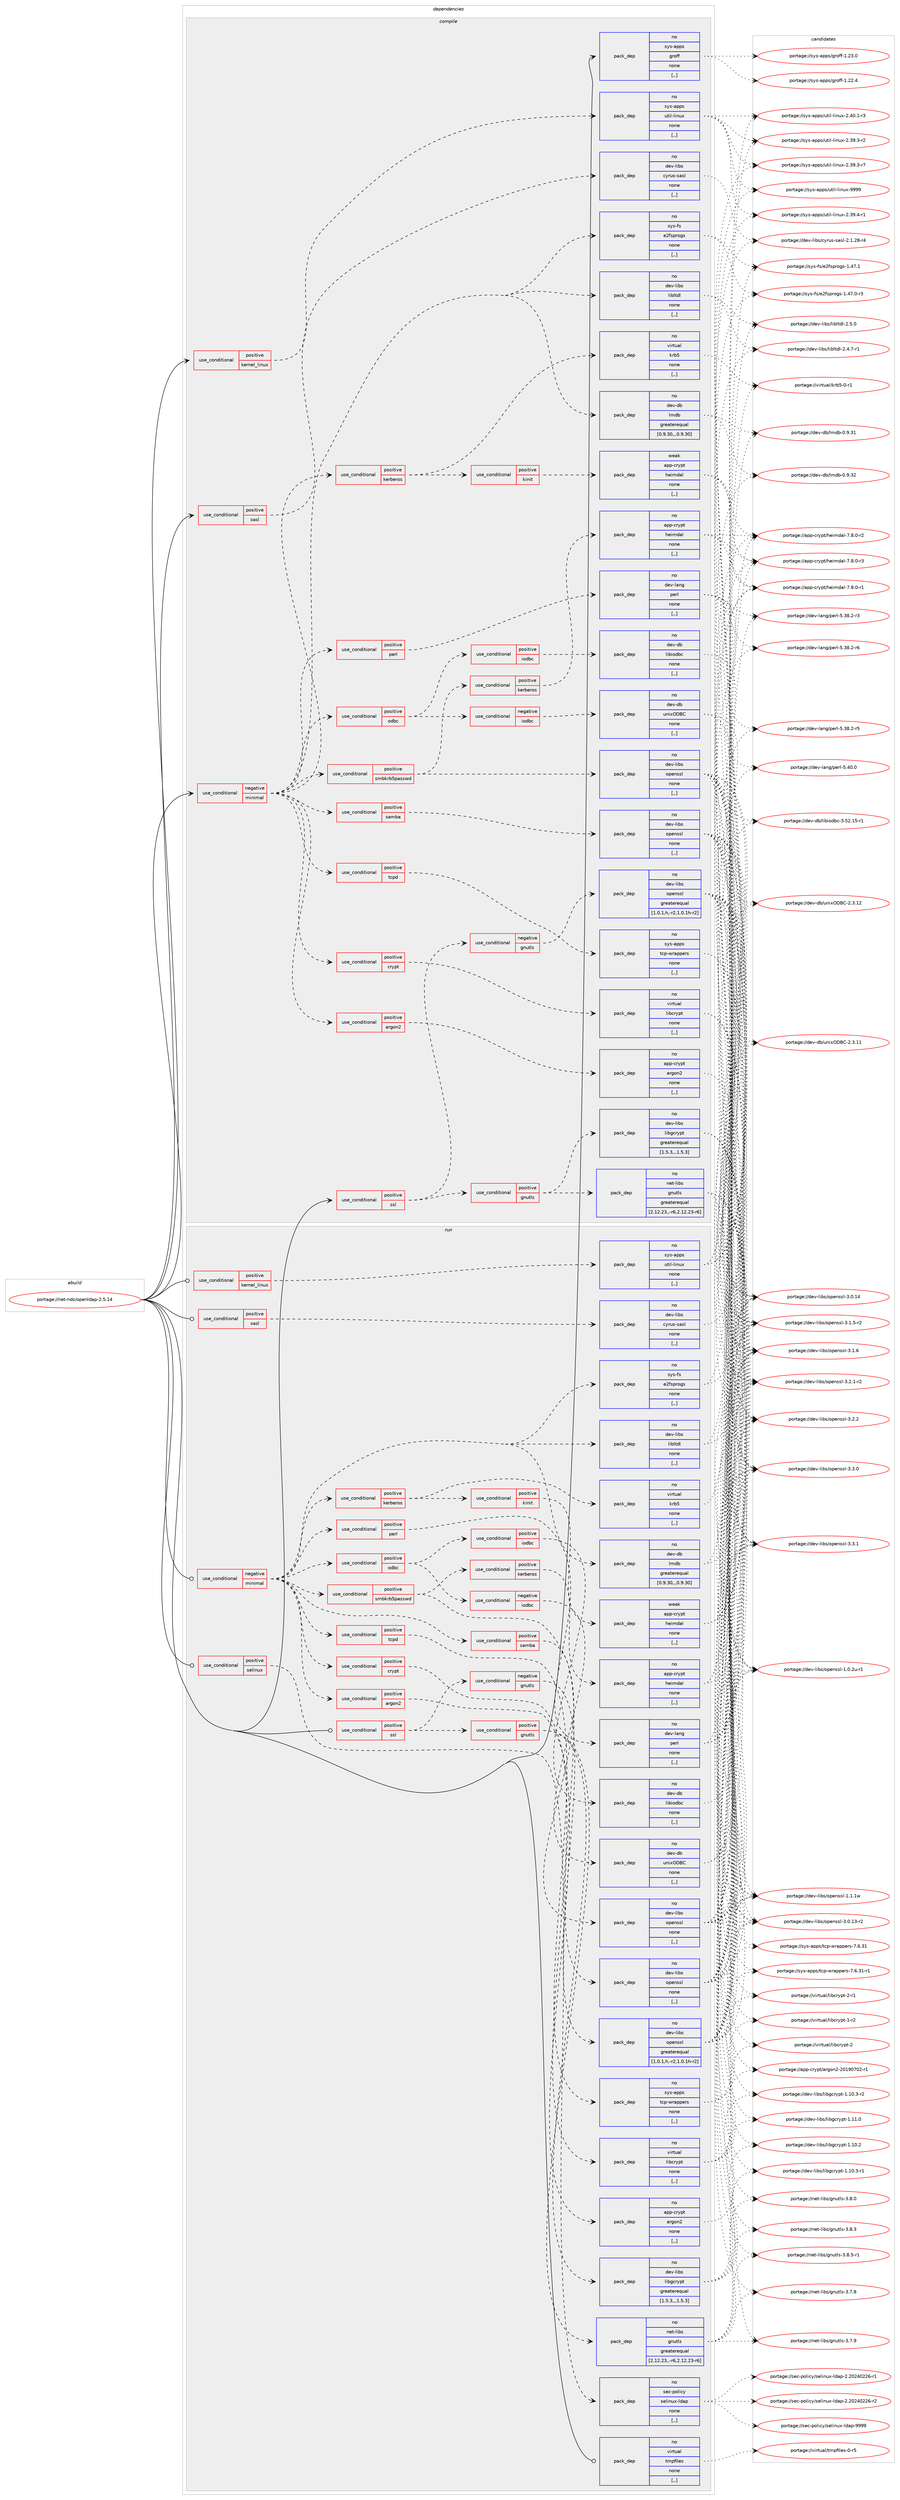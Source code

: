 digraph prolog {

# *************
# Graph options
# *************

newrank=true;
concentrate=true;
compound=true;
graph [rankdir=LR,fontname=Helvetica,fontsize=10,ranksep=1.5];#, ranksep=2.5, nodesep=0.2];
edge  [arrowhead=vee];
node  [fontname=Helvetica,fontsize=10];

# **********
# The ebuild
# **********

subgraph cluster_leftcol {
color=gray;
rank=same;
label=<<i>ebuild</i>>;
id [label="portage://net-nds/openldap-2.5.14", color=red, width=4, href="../net-nds/openldap-2.5.14.svg"];
}

# ****************
# The dependencies
# ****************

subgraph cluster_midcol {
color=gray;
label=<<i>dependencies</i>>;
subgraph cluster_compile {
fillcolor="#eeeeee";
style=filled;
label=<<i>compile</i>>;
subgraph cond97253 {
dependency369590 [label=<<TABLE BORDER="0" CELLBORDER="1" CELLSPACING="0" CELLPADDING="4"><TR><TD ROWSPAN="3" CELLPADDING="10">use_conditional</TD></TR><TR><TD>negative</TD></TR><TR><TD>minimal</TD></TR></TABLE>>, shape=none, color=red];
subgraph pack269661 {
dependency369591 [label=<<TABLE BORDER="0" CELLBORDER="1" CELLSPACING="0" CELLPADDING="4" WIDTH="220"><TR><TD ROWSPAN="6" CELLPADDING="30">pack_dep</TD></TR><TR><TD WIDTH="110">no</TD></TR><TR><TD>dev-libs</TD></TR><TR><TD>libltdl</TD></TR><TR><TD>none</TD></TR><TR><TD>[,,]</TD></TR></TABLE>>, shape=none, color=blue];
}
dependency369590:e -> dependency369591:w [weight=20,style="dashed",arrowhead="vee"];
subgraph pack269662 {
dependency369592 [label=<<TABLE BORDER="0" CELLBORDER="1" CELLSPACING="0" CELLPADDING="4" WIDTH="220"><TR><TD ROWSPAN="6" CELLPADDING="30">pack_dep</TD></TR><TR><TD WIDTH="110">no</TD></TR><TR><TD>sys-fs</TD></TR><TR><TD>e2fsprogs</TD></TR><TR><TD>none</TD></TR><TR><TD>[,,]</TD></TR></TABLE>>, shape=none, color=blue];
}
dependency369590:e -> dependency369592:w [weight=20,style="dashed",arrowhead="vee"];
subgraph pack269663 {
dependency369593 [label=<<TABLE BORDER="0" CELLBORDER="1" CELLSPACING="0" CELLPADDING="4" WIDTH="220"><TR><TD ROWSPAN="6" CELLPADDING="30">pack_dep</TD></TR><TR><TD WIDTH="110">no</TD></TR><TR><TD>dev-db</TD></TR><TR><TD>lmdb</TD></TR><TR><TD>greaterequal</TD></TR><TR><TD>[0.9.30,,,0.9.30]</TD></TR></TABLE>>, shape=none, color=blue];
}
dependency369590:e -> dependency369593:w [weight=20,style="dashed",arrowhead="vee"];
subgraph cond97254 {
dependency369594 [label=<<TABLE BORDER="0" CELLBORDER="1" CELLSPACING="0" CELLPADDING="4"><TR><TD ROWSPAN="3" CELLPADDING="10">use_conditional</TD></TR><TR><TD>positive</TD></TR><TR><TD>argon2</TD></TR></TABLE>>, shape=none, color=red];
subgraph pack269664 {
dependency369595 [label=<<TABLE BORDER="0" CELLBORDER="1" CELLSPACING="0" CELLPADDING="4" WIDTH="220"><TR><TD ROWSPAN="6" CELLPADDING="30">pack_dep</TD></TR><TR><TD WIDTH="110">no</TD></TR><TR><TD>app-crypt</TD></TR><TR><TD>argon2</TD></TR><TR><TD>none</TD></TR><TR><TD>[,,]</TD></TR></TABLE>>, shape=none, color=blue];
}
dependency369594:e -> dependency369595:w [weight=20,style="dashed",arrowhead="vee"];
}
dependency369590:e -> dependency369594:w [weight=20,style="dashed",arrowhead="vee"];
subgraph cond97255 {
dependency369596 [label=<<TABLE BORDER="0" CELLBORDER="1" CELLSPACING="0" CELLPADDING="4"><TR><TD ROWSPAN="3" CELLPADDING="10">use_conditional</TD></TR><TR><TD>positive</TD></TR><TR><TD>crypt</TD></TR></TABLE>>, shape=none, color=red];
subgraph pack269665 {
dependency369597 [label=<<TABLE BORDER="0" CELLBORDER="1" CELLSPACING="0" CELLPADDING="4" WIDTH="220"><TR><TD ROWSPAN="6" CELLPADDING="30">pack_dep</TD></TR><TR><TD WIDTH="110">no</TD></TR><TR><TD>virtual</TD></TR><TR><TD>libcrypt</TD></TR><TR><TD>none</TD></TR><TR><TD>[,,]</TD></TR></TABLE>>, shape=none, color=blue];
}
dependency369596:e -> dependency369597:w [weight=20,style="dashed",arrowhead="vee"];
}
dependency369590:e -> dependency369596:w [weight=20,style="dashed",arrowhead="vee"];
subgraph cond97256 {
dependency369598 [label=<<TABLE BORDER="0" CELLBORDER="1" CELLSPACING="0" CELLPADDING="4"><TR><TD ROWSPAN="3" CELLPADDING="10">use_conditional</TD></TR><TR><TD>positive</TD></TR><TR><TD>tcpd</TD></TR></TABLE>>, shape=none, color=red];
subgraph pack269666 {
dependency369599 [label=<<TABLE BORDER="0" CELLBORDER="1" CELLSPACING="0" CELLPADDING="4" WIDTH="220"><TR><TD ROWSPAN="6" CELLPADDING="30">pack_dep</TD></TR><TR><TD WIDTH="110">no</TD></TR><TR><TD>sys-apps</TD></TR><TR><TD>tcp-wrappers</TD></TR><TR><TD>none</TD></TR><TR><TD>[,,]</TD></TR></TABLE>>, shape=none, color=blue];
}
dependency369598:e -> dependency369599:w [weight=20,style="dashed",arrowhead="vee"];
}
dependency369590:e -> dependency369598:w [weight=20,style="dashed",arrowhead="vee"];
subgraph cond97257 {
dependency369600 [label=<<TABLE BORDER="0" CELLBORDER="1" CELLSPACING="0" CELLPADDING="4"><TR><TD ROWSPAN="3" CELLPADDING="10">use_conditional</TD></TR><TR><TD>positive</TD></TR><TR><TD>odbc</TD></TR></TABLE>>, shape=none, color=red];
subgraph cond97258 {
dependency369601 [label=<<TABLE BORDER="0" CELLBORDER="1" CELLSPACING="0" CELLPADDING="4"><TR><TD ROWSPAN="3" CELLPADDING="10">use_conditional</TD></TR><TR><TD>negative</TD></TR><TR><TD>iodbc</TD></TR></TABLE>>, shape=none, color=red];
subgraph pack269667 {
dependency369602 [label=<<TABLE BORDER="0" CELLBORDER="1" CELLSPACING="0" CELLPADDING="4" WIDTH="220"><TR><TD ROWSPAN="6" CELLPADDING="30">pack_dep</TD></TR><TR><TD WIDTH="110">no</TD></TR><TR><TD>dev-db</TD></TR><TR><TD>unixODBC</TD></TR><TR><TD>none</TD></TR><TR><TD>[,,]</TD></TR></TABLE>>, shape=none, color=blue];
}
dependency369601:e -> dependency369602:w [weight=20,style="dashed",arrowhead="vee"];
}
dependency369600:e -> dependency369601:w [weight=20,style="dashed",arrowhead="vee"];
subgraph cond97259 {
dependency369603 [label=<<TABLE BORDER="0" CELLBORDER="1" CELLSPACING="0" CELLPADDING="4"><TR><TD ROWSPAN="3" CELLPADDING="10">use_conditional</TD></TR><TR><TD>positive</TD></TR><TR><TD>iodbc</TD></TR></TABLE>>, shape=none, color=red];
subgraph pack269668 {
dependency369604 [label=<<TABLE BORDER="0" CELLBORDER="1" CELLSPACING="0" CELLPADDING="4" WIDTH="220"><TR><TD ROWSPAN="6" CELLPADDING="30">pack_dep</TD></TR><TR><TD WIDTH="110">no</TD></TR><TR><TD>dev-db</TD></TR><TR><TD>libiodbc</TD></TR><TR><TD>none</TD></TR><TR><TD>[,,]</TD></TR></TABLE>>, shape=none, color=blue];
}
dependency369603:e -> dependency369604:w [weight=20,style="dashed",arrowhead="vee"];
}
dependency369600:e -> dependency369603:w [weight=20,style="dashed",arrowhead="vee"];
}
dependency369590:e -> dependency369600:w [weight=20,style="dashed",arrowhead="vee"];
subgraph cond97260 {
dependency369605 [label=<<TABLE BORDER="0" CELLBORDER="1" CELLSPACING="0" CELLPADDING="4"><TR><TD ROWSPAN="3" CELLPADDING="10">use_conditional</TD></TR><TR><TD>positive</TD></TR><TR><TD>perl</TD></TR></TABLE>>, shape=none, color=red];
subgraph pack269669 {
dependency369606 [label=<<TABLE BORDER="0" CELLBORDER="1" CELLSPACING="0" CELLPADDING="4" WIDTH="220"><TR><TD ROWSPAN="6" CELLPADDING="30">pack_dep</TD></TR><TR><TD WIDTH="110">no</TD></TR><TR><TD>dev-lang</TD></TR><TR><TD>perl</TD></TR><TR><TD>none</TD></TR><TR><TD>[,,]</TD></TR></TABLE>>, shape=none, color=blue];
}
dependency369605:e -> dependency369606:w [weight=20,style="dashed",arrowhead="vee"];
}
dependency369590:e -> dependency369605:w [weight=20,style="dashed",arrowhead="vee"];
subgraph cond97261 {
dependency369607 [label=<<TABLE BORDER="0" CELLBORDER="1" CELLSPACING="0" CELLPADDING="4"><TR><TD ROWSPAN="3" CELLPADDING="10">use_conditional</TD></TR><TR><TD>positive</TD></TR><TR><TD>samba</TD></TR></TABLE>>, shape=none, color=red];
subgraph pack269670 {
dependency369608 [label=<<TABLE BORDER="0" CELLBORDER="1" CELLSPACING="0" CELLPADDING="4" WIDTH="220"><TR><TD ROWSPAN="6" CELLPADDING="30">pack_dep</TD></TR><TR><TD WIDTH="110">no</TD></TR><TR><TD>dev-libs</TD></TR><TR><TD>openssl</TD></TR><TR><TD>none</TD></TR><TR><TD>[,,]</TD></TR></TABLE>>, shape=none, color=blue];
}
dependency369607:e -> dependency369608:w [weight=20,style="dashed",arrowhead="vee"];
}
dependency369590:e -> dependency369607:w [weight=20,style="dashed",arrowhead="vee"];
subgraph cond97262 {
dependency369609 [label=<<TABLE BORDER="0" CELLBORDER="1" CELLSPACING="0" CELLPADDING="4"><TR><TD ROWSPAN="3" CELLPADDING="10">use_conditional</TD></TR><TR><TD>positive</TD></TR><TR><TD>smbkrb5passwd</TD></TR></TABLE>>, shape=none, color=red];
subgraph pack269671 {
dependency369610 [label=<<TABLE BORDER="0" CELLBORDER="1" CELLSPACING="0" CELLPADDING="4" WIDTH="220"><TR><TD ROWSPAN="6" CELLPADDING="30">pack_dep</TD></TR><TR><TD WIDTH="110">no</TD></TR><TR><TD>dev-libs</TD></TR><TR><TD>openssl</TD></TR><TR><TD>none</TD></TR><TR><TD>[,,]</TD></TR></TABLE>>, shape=none, color=blue];
}
dependency369609:e -> dependency369610:w [weight=20,style="dashed",arrowhead="vee"];
subgraph cond97263 {
dependency369611 [label=<<TABLE BORDER="0" CELLBORDER="1" CELLSPACING="0" CELLPADDING="4"><TR><TD ROWSPAN="3" CELLPADDING="10">use_conditional</TD></TR><TR><TD>positive</TD></TR><TR><TD>kerberos</TD></TR></TABLE>>, shape=none, color=red];
subgraph pack269672 {
dependency369612 [label=<<TABLE BORDER="0" CELLBORDER="1" CELLSPACING="0" CELLPADDING="4" WIDTH="220"><TR><TD ROWSPAN="6" CELLPADDING="30">pack_dep</TD></TR><TR><TD WIDTH="110">no</TD></TR><TR><TD>app-crypt</TD></TR><TR><TD>heimdal</TD></TR><TR><TD>none</TD></TR><TR><TD>[,,]</TD></TR></TABLE>>, shape=none, color=blue];
}
dependency369611:e -> dependency369612:w [weight=20,style="dashed",arrowhead="vee"];
}
dependency369609:e -> dependency369611:w [weight=20,style="dashed",arrowhead="vee"];
}
dependency369590:e -> dependency369609:w [weight=20,style="dashed",arrowhead="vee"];
subgraph cond97264 {
dependency369613 [label=<<TABLE BORDER="0" CELLBORDER="1" CELLSPACING="0" CELLPADDING="4"><TR><TD ROWSPAN="3" CELLPADDING="10">use_conditional</TD></TR><TR><TD>positive</TD></TR><TR><TD>kerberos</TD></TR></TABLE>>, shape=none, color=red];
subgraph pack269673 {
dependency369614 [label=<<TABLE BORDER="0" CELLBORDER="1" CELLSPACING="0" CELLPADDING="4" WIDTH="220"><TR><TD ROWSPAN="6" CELLPADDING="30">pack_dep</TD></TR><TR><TD WIDTH="110">no</TD></TR><TR><TD>virtual</TD></TR><TR><TD>krb5</TD></TR><TR><TD>none</TD></TR><TR><TD>[,,]</TD></TR></TABLE>>, shape=none, color=blue];
}
dependency369613:e -> dependency369614:w [weight=20,style="dashed",arrowhead="vee"];
subgraph cond97265 {
dependency369615 [label=<<TABLE BORDER="0" CELLBORDER="1" CELLSPACING="0" CELLPADDING="4"><TR><TD ROWSPAN="3" CELLPADDING="10">use_conditional</TD></TR><TR><TD>positive</TD></TR><TR><TD>kinit</TD></TR></TABLE>>, shape=none, color=red];
subgraph pack269674 {
dependency369616 [label=<<TABLE BORDER="0" CELLBORDER="1" CELLSPACING="0" CELLPADDING="4" WIDTH="220"><TR><TD ROWSPAN="6" CELLPADDING="30">pack_dep</TD></TR><TR><TD WIDTH="110">weak</TD></TR><TR><TD>app-crypt</TD></TR><TR><TD>heimdal</TD></TR><TR><TD>none</TD></TR><TR><TD>[,,]</TD></TR></TABLE>>, shape=none, color=blue];
}
dependency369615:e -> dependency369616:w [weight=20,style="dashed",arrowhead="vee"];
}
dependency369613:e -> dependency369615:w [weight=20,style="dashed",arrowhead="vee"];
}
dependency369590:e -> dependency369613:w [weight=20,style="dashed",arrowhead="vee"];
}
id:e -> dependency369590:w [weight=20,style="solid",arrowhead="vee"];
subgraph cond97266 {
dependency369617 [label=<<TABLE BORDER="0" CELLBORDER="1" CELLSPACING="0" CELLPADDING="4"><TR><TD ROWSPAN="3" CELLPADDING="10">use_conditional</TD></TR><TR><TD>positive</TD></TR><TR><TD>kernel_linux</TD></TR></TABLE>>, shape=none, color=red];
subgraph pack269675 {
dependency369618 [label=<<TABLE BORDER="0" CELLBORDER="1" CELLSPACING="0" CELLPADDING="4" WIDTH="220"><TR><TD ROWSPAN="6" CELLPADDING="30">pack_dep</TD></TR><TR><TD WIDTH="110">no</TD></TR><TR><TD>sys-apps</TD></TR><TR><TD>util-linux</TD></TR><TR><TD>none</TD></TR><TR><TD>[,,]</TD></TR></TABLE>>, shape=none, color=blue];
}
dependency369617:e -> dependency369618:w [weight=20,style="dashed",arrowhead="vee"];
}
id:e -> dependency369617:w [weight=20,style="solid",arrowhead="vee"];
subgraph cond97267 {
dependency369619 [label=<<TABLE BORDER="0" CELLBORDER="1" CELLSPACING="0" CELLPADDING="4"><TR><TD ROWSPAN="3" CELLPADDING="10">use_conditional</TD></TR><TR><TD>positive</TD></TR><TR><TD>sasl</TD></TR></TABLE>>, shape=none, color=red];
subgraph pack269676 {
dependency369620 [label=<<TABLE BORDER="0" CELLBORDER="1" CELLSPACING="0" CELLPADDING="4" WIDTH="220"><TR><TD ROWSPAN="6" CELLPADDING="30">pack_dep</TD></TR><TR><TD WIDTH="110">no</TD></TR><TR><TD>dev-libs</TD></TR><TR><TD>cyrus-sasl</TD></TR><TR><TD>none</TD></TR><TR><TD>[,,]</TD></TR></TABLE>>, shape=none, color=blue];
}
dependency369619:e -> dependency369620:w [weight=20,style="dashed",arrowhead="vee"];
}
id:e -> dependency369619:w [weight=20,style="solid",arrowhead="vee"];
subgraph cond97268 {
dependency369621 [label=<<TABLE BORDER="0" CELLBORDER="1" CELLSPACING="0" CELLPADDING="4"><TR><TD ROWSPAN="3" CELLPADDING="10">use_conditional</TD></TR><TR><TD>positive</TD></TR><TR><TD>ssl</TD></TR></TABLE>>, shape=none, color=red];
subgraph cond97269 {
dependency369622 [label=<<TABLE BORDER="0" CELLBORDER="1" CELLSPACING="0" CELLPADDING="4"><TR><TD ROWSPAN="3" CELLPADDING="10">use_conditional</TD></TR><TR><TD>negative</TD></TR><TR><TD>gnutls</TD></TR></TABLE>>, shape=none, color=red];
subgraph pack269677 {
dependency369623 [label=<<TABLE BORDER="0" CELLBORDER="1" CELLSPACING="0" CELLPADDING="4" WIDTH="220"><TR><TD ROWSPAN="6" CELLPADDING="30">pack_dep</TD></TR><TR><TD WIDTH="110">no</TD></TR><TR><TD>dev-libs</TD></TR><TR><TD>openssl</TD></TR><TR><TD>greaterequal</TD></TR><TR><TD>[1.0.1,h,-r2,1.0.1h-r2]</TD></TR></TABLE>>, shape=none, color=blue];
}
dependency369622:e -> dependency369623:w [weight=20,style="dashed",arrowhead="vee"];
}
dependency369621:e -> dependency369622:w [weight=20,style="dashed",arrowhead="vee"];
subgraph cond97270 {
dependency369624 [label=<<TABLE BORDER="0" CELLBORDER="1" CELLSPACING="0" CELLPADDING="4"><TR><TD ROWSPAN="3" CELLPADDING="10">use_conditional</TD></TR><TR><TD>positive</TD></TR><TR><TD>gnutls</TD></TR></TABLE>>, shape=none, color=red];
subgraph pack269678 {
dependency369625 [label=<<TABLE BORDER="0" CELLBORDER="1" CELLSPACING="0" CELLPADDING="4" WIDTH="220"><TR><TD ROWSPAN="6" CELLPADDING="30">pack_dep</TD></TR><TR><TD WIDTH="110">no</TD></TR><TR><TD>net-libs</TD></TR><TR><TD>gnutls</TD></TR><TR><TD>greaterequal</TD></TR><TR><TD>[2.12.23,,-r6,2.12.23-r6]</TD></TR></TABLE>>, shape=none, color=blue];
}
dependency369624:e -> dependency369625:w [weight=20,style="dashed",arrowhead="vee"];
subgraph pack269679 {
dependency369626 [label=<<TABLE BORDER="0" CELLBORDER="1" CELLSPACING="0" CELLPADDING="4" WIDTH="220"><TR><TD ROWSPAN="6" CELLPADDING="30">pack_dep</TD></TR><TR><TD WIDTH="110">no</TD></TR><TR><TD>dev-libs</TD></TR><TR><TD>libgcrypt</TD></TR><TR><TD>greaterequal</TD></TR><TR><TD>[1.5.3,,,1.5.3]</TD></TR></TABLE>>, shape=none, color=blue];
}
dependency369624:e -> dependency369626:w [weight=20,style="dashed",arrowhead="vee"];
}
dependency369621:e -> dependency369624:w [weight=20,style="dashed",arrowhead="vee"];
}
id:e -> dependency369621:w [weight=20,style="solid",arrowhead="vee"];
subgraph pack269680 {
dependency369627 [label=<<TABLE BORDER="0" CELLBORDER="1" CELLSPACING="0" CELLPADDING="4" WIDTH="220"><TR><TD ROWSPAN="6" CELLPADDING="30">pack_dep</TD></TR><TR><TD WIDTH="110">no</TD></TR><TR><TD>sys-apps</TD></TR><TR><TD>groff</TD></TR><TR><TD>none</TD></TR><TR><TD>[,,]</TD></TR></TABLE>>, shape=none, color=blue];
}
id:e -> dependency369627:w [weight=20,style="solid",arrowhead="vee"];
}
subgraph cluster_compileandrun {
fillcolor="#eeeeee";
style=filled;
label=<<i>compile and run</i>>;
}
subgraph cluster_run {
fillcolor="#eeeeee";
style=filled;
label=<<i>run</i>>;
subgraph cond97271 {
dependency369628 [label=<<TABLE BORDER="0" CELLBORDER="1" CELLSPACING="0" CELLPADDING="4"><TR><TD ROWSPAN="3" CELLPADDING="10">use_conditional</TD></TR><TR><TD>negative</TD></TR><TR><TD>minimal</TD></TR></TABLE>>, shape=none, color=red];
subgraph pack269681 {
dependency369629 [label=<<TABLE BORDER="0" CELLBORDER="1" CELLSPACING="0" CELLPADDING="4" WIDTH="220"><TR><TD ROWSPAN="6" CELLPADDING="30">pack_dep</TD></TR><TR><TD WIDTH="110">no</TD></TR><TR><TD>dev-libs</TD></TR><TR><TD>libltdl</TD></TR><TR><TD>none</TD></TR><TR><TD>[,,]</TD></TR></TABLE>>, shape=none, color=blue];
}
dependency369628:e -> dependency369629:w [weight=20,style="dashed",arrowhead="vee"];
subgraph pack269682 {
dependency369630 [label=<<TABLE BORDER="0" CELLBORDER="1" CELLSPACING="0" CELLPADDING="4" WIDTH="220"><TR><TD ROWSPAN="6" CELLPADDING="30">pack_dep</TD></TR><TR><TD WIDTH="110">no</TD></TR><TR><TD>sys-fs</TD></TR><TR><TD>e2fsprogs</TD></TR><TR><TD>none</TD></TR><TR><TD>[,,]</TD></TR></TABLE>>, shape=none, color=blue];
}
dependency369628:e -> dependency369630:w [weight=20,style="dashed",arrowhead="vee"];
subgraph pack269683 {
dependency369631 [label=<<TABLE BORDER="0" CELLBORDER="1" CELLSPACING="0" CELLPADDING="4" WIDTH="220"><TR><TD ROWSPAN="6" CELLPADDING="30">pack_dep</TD></TR><TR><TD WIDTH="110">no</TD></TR><TR><TD>dev-db</TD></TR><TR><TD>lmdb</TD></TR><TR><TD>greaterequal</TD></TR><TR><TD>[0.9.30,,,0.9.30]</TD></TR></TABLE>>, shape=none, color=blue];
}
dependency369628:e -> dependency369631:w [weight=20,style="dashed",arrowhead="vee"];
subgraph cond97272 {
dependency369632 [label=<<TABLE BORDER="0" CELLBORDER="1" CELLSPACING="0" CELLPADDING="4"><TR><TD ROWSPAN="3" CELLPADDING="10">use_conditional</TD></TR><TR><TD>positive</TD></TR><TR><TD>argon2</TD></TR></TABLE>>, shape=none, color=red];
subgraph pack269684 {
dependency369633 [label=<<TABLE BORDER="0" CELLBORDER="1" CELLSPACING="0" CELLPADDING="4" WIDTH="220"><TR><TD ROWSPAN="6" CELLPADDING="30">pack_dep</TD></TR><TR><TD WIDTH="110">no</TD></TR><TR><TD>app-crypt</TD></TR><TR><TD>argon2</TD></TR><TR><TD>none</TD></TR><TR><TD>[,,]</TD></TR></TABLE>>, shape=none, color=blue];
}
dependency369632:e -> dependency369633:w [weight=20,style="dashed",arrowhead="vee"];
}
dependency369628:e -> dependency369632:w [weight=20,style="dashed",arrowhead="vee"];
subgraph cond97273 {
dependency369634 [label=<<TABLE BORDER="0" CELLBORDER="1" CELLSPACING="0" CELLPADDING="4"><TR><TD ROWSPAN="3" CELLPADDING="10">use_conditional</TD></TR><TR><TD>positive</TD></TR><TR><TD>crypt</TD></TR></TABLE>>, shape=none, color=red];
subgraph pack269685 {
dependency369635 [label=<<TABLE BORDER="0" CELLBORDER="1" CELLSPACING="0" CELLPADDING="4" WIDTH="220"><TR><TD ROWSPAN="6" CELLPADDING="30">pack_dep</TD></TR><TR><TD WIDTH="110">no</TD></TR><TR><TD>virtual</TD></TR><TR><TD>libcrypt</TD></TR><TR><TD>none</TD></TR><TR><TD>[,,]</TD></TR></TABLE>>, shape=none, color=blue];
}
dependency369634:e -> dependency369635:w [weight=20,style="dashed",arrowhead="vee"];
}
dependency369628:e -> dependency369634:w [weight=20,style="dashed",arrowhead="vee"];
subgraph cond97274 {
dependency369636 [label=<<TABLE BORDER="0" CELLBORDER="1" CELLSPACING="0" CELLPADDING="4"><TR><TD ROWSPAN="3" CELLPADDING="10">use_conditional</TD></TR><TR><TD>positive</TD></TR><TR><TD>tcpd</TD></TR></TABLE>>, shape=none, color=red];
subgraph pack269686 {
dependency369637 [label=<<TABLE BORDER="0" CELLBORDER="1" CELLSPACING="0" CELLPADDING="4" WIDTH="220"><TR><TD ROWSPAN="6" CELLPADDING="30">pack_dep</TD></TR><TR><TD WIDTH="110">no</TD></TR><TR><TD>sys-apps</TD></TR><TR><TD>tcp-wrappers</TD></TR><TR><TD>none</TD></TR><TR><TD>[,,]</TD></TR></TABLE>>, shape=none, color=blue];
}
dependency369636:e -> dependency369637:w [weight=20,style="dashed",arrowhead="vee"];
}
dependency369628:e -> dependency369636:w [weight=20,style="dashed",arrowhead="vee"];
subgraph cond97275 {
dependency369638 [label=<<TABLE BORDER="0" CELLBORDER="1" CELLSPACING="0" CELLPADDING="4"><TR><TD ROWSPAN="3" CELLPADDING="10">use_conditional</TD></TR><TR><TD>positive</TD></TR><TR><TD>odbc</TD></TR></TABLE>>, shape=none, color=red];
subgraph cond97276 {
dependency369639 [label=<<TABLE BORDER="0" CELLBORDER="1" CELLSPACING="0" CELLPADDING="4"><TR><TD ROWSPAN="3" CELLPADDING="10">use_conditional</TD></TR><TR><TD>negative</TD></TR><TR><TD>iodbc</TD></TR></TABLE>>, shape=none, color=red];
subgraph pack269687 {
dependency369640 [label=<<TABLE BORDER="0" CELLBORDER="1" CELLSPACING="0" CELLPADDING="4" WIDTH="220"><TR><TD ROWSPAN="6" CELLPADDING="30">pack_dep</TD></TR><TR><TD WIDTH="110">no</TD></TR><TR><TD>dev-db</TD></TR><TR><TD>unixODBC</TD></TR><TR><TD>none</TD></TR><TR><TD>[,,]</TD></TR></TABLE>>, shape=none, color=blue];
}
dependency369639:e -> dependency369640:w [weight=20,style="dashed",arrowhead="vee"];
}
dependency369638:e -> dependency369639:w [weight=20,style="dashed",arrowhead="vee"];
subgraph cond97277 {
dependency369641 [label=<<TABLE BORDER="0" CELLBORDER="1" CELLSPACING="0" CELLPADDING="4"><TR><TD ROWSPAN="3" CELLPADDING="10">use_conditional</TD></TR><TR><TD>positive</TD></TR><TR><TD>iodbc</TD></TR></TABLE>>, shape=none, color=red];
subgraph pack269688 {
dependency369642 [label=<<TABLE BORDER="0" CELLBORDER="1" CELLSPACING="0" CELLPADDING="4" WIDTH="220"><TR><TD ROWSPAN="6" CELLPADDING="30">pack_dep</TD></TR><TR><TD WIDTH="110">no</TD></TR><TR><TD>dev-db</TD></TR><TR><TD>libiodbc</TD></TR><TR><TD>none</TD></TR><TR><TD>[,,]</TD></TR></TABLE>>, shape=none, color=blue];
}
dependency369641:e -> dependency369642:w [weight=20,style="dashed",arrowhead="vee"];
}
dependency369638:e -> dependency369641:w [weight=20,style="dashed",arrowhead="vee"];
}
dependency369628:e -> dependency369638:w [weight=20,style="dashed",arrowhead="vee"];
subgraph cond97278 {
dependency369643 [label=<<TABLE BORDER="0" CELLBORDER="1" CELLSPACING="0" CELLPADDING="4"><TR><TD ROWSPAN="3" CELLPADDING="10">use_conditional</TD></TR><TR><TD>positive</TD></TR><TR><TD>perl</TD></TR></TABLE>>, shape=none, color=red];
subgraph pack269689 {
dependency369644 [label=<<TABLE BORDER="0" CELLBORDER="1" CELLSPACING="0" CELLPADDING="4" WIDTH="220"><TR><TD ROWSPAN="6" CELLPADDING="30">pack_dep</TD></TR><TR><TD WIDTH="110">no</TD></TR><TR><TD>dev-lang</TD></TR><TR><TD>perl</TD></TR><TR><TD>none</TD></TR><TR><TD>[,,]</TD></TR></TABLE>>, shape=none, color=blue];
}
dependency369643:e -> dependency369644:w [weight=20,style="dashed",arrowhead="vee"];
}
dependency369628:e -> dependency369643:w [weight=20,style="dashed",arrowhead="vee"];
subgraph cond97279 {
dependency369645 [label=<<TABLE BORDER="0" CELLBORDER="1" CELLSPACING="0" CELLPADDING="4"><TR><TD ROWSPAN="3" CELLPADDING="10">use_conditional</TD></TR><TR><TD>positive</TD></TR><TR><TD>samba</TD></TR></TABLE>>, shape=none, color=red];
subgraph pack269690 {
dependency369646 [label=<<TABLE BORDER="0" CELLBORDER="1" CELLSPACING="0" CELLPADDING="4" WIDTH="220"><TR><TD ROWSPAN="6" CELLPADDING="30">pack_dep</TD></TR><TR><TD WIDTH="110">no</TD></TR><TR><TD>dev-libs</TD></TR><TR><TD>openssl</TD></TR><TR><TD>none</TD></TR><TR><TD>[,,]</TD></TR></TABLE>>, shape=none, color=blue];
}
dependency369645:e -> dependency369646:w [weight=20,style="dashed",arrowhead="vee"];
}
dependency369628:e -> dependency369645:w [weight=20,style="dashed",arrowhead="vee"];
subgraph cond97280 {
dependency369647 [label=<<TABLE BORDER="0" CELLBORDER="1" CELLSPACING="0" CELLPADDING="4"><TR><TD ROWSPAN="3" CELLPADDING="10">use_conditional</TD></TR><TR><TD>positive</TD></TR><TR><TD>smbkrb5passwd</TD></TR></TABLE>>, shape=none, color=red];
subgraph pack269691 {
dependency369648 [label=<<TABLE BORDER="0" CELLBORDER="1" CELLSPACING="0" CELLPADDING="4" WIDTH="220"><TR><TD ROWSPAN="6" CELLPADDING="30">pack_dep</TD></TR><TR><TD WIDTH="110">no</TD></TR><TR><TD>dev-libs</TD></TR><TR><TD>openssl</TD></TR><TR><TD>none</TD></TR><TR><TD>[,,]</TD></TR></TABLE>>, shape=none, color=blue];
}
dependency369647:e -> dependency369648:w [weight=20,style="dashed",arrowhead="vee"];
subgraph cond97281 {
dependency369649 [label=<<TABLE BORDER="0" CELLBORDER="1" CELLSPACING="0" CELLPADDING="4"><TR><TD ROWSPAN="3" CELLPADDING="10">use_conditional</TD></TR><TR><TD>positive</TD></TR><TR><TD>kerberos</TD></TR></TABLE>>, shape=none, color=red];
subgraph pack269692 {
dependency369650 [label=<<TABLE BORDER="0" CELLBORDER="1" CELLSPACING="0" CELLPADDING="4" WIDTH="220"><TR><TD ROWSPAN="6" CELLPADDING="30">pack_dep</TD></TR><TR><TD WIDTH="110">no</TD></TR><TR><TD>app-crypt</TD></TR><TR><TD>heimdal</TD></TR><TR><TD>none</TD></TR><TR><TD>[,,]</TD></TR></TABLE>>, shape=none, color=blue];
}
dependency369649:e -> dependency369650:w [weight=20,style="dashed",arrowhead="vee"];
}
dependency369647:e -> dependency369649:w [weight=20,style="dashed",arrowhead="vee"];
}
dependency369628:e -> dependency369647:w [weight=20,style="dashed",arrowhead="vee"];
subgraph cond97282 {
dependency369651 [label=<<TABLE BORDER="0" CELLBORDER="1" CELLSPACING="0" CELLPADDING="4"><TR><TD ROWSPAN="3" CELLPADDING="10">use_conditional</TD></TR><TR><TD>positive</TD></TR><TR><TD>kerberos</TD></TR></TABLE>>, shape=none, color=red];
subgraph pack269693 {
dependency369652 [label=<<TABLE BORDER="0" CELLBORDER="1" CELLSPACING="0" CELLPADDING="4" WIDTH="220"><TR><TD ROWSPAN="6" CELLPADDING="30">pack_dep</TD></TR><TR><TD WIDTH="110">no</TD></TR><TR><TD>virtual</TD></TR><TR><TD>krb5</TD></TR><TR><TD>none</TD></TR><TR><TD>[,,]</TD></TR></TABLE>>, shape=none, color=blue];
}
dependency369651:e -> dependency369652:w [weight=20,style="dashed",arrowhead="vee"];
subgraph cond97283 {
dependency369653 [label=<<TABLE BORDER="0" CELLBORDER="1" CELLSPACING="0" CELLPADDING="4"><TR><TD ROWSPAN="3" CELLPADDING="10">use_conditional</TD></TR><TR><TD>positive</TD></TR><TR><TD>kinit</TD></TR></TABLE>>, shape=none, color=red];
subgraph pack269694 {
dependency369654 [label=<<TABLE BORDER="0" CELLBORDER="1" CELLSPACING="0" CELLPADDING="4" WIDTH="220"><TR><TD ROWSPAN="6" CELLPADDING="30">pack_dep</TD></TR><TR><TD WIDTH="110">weak</TD></TR><TR><TD>app-crypt</TD></TR><TR><TD>heimdal</TD></TR><TR><TD>none</TD></TR><TR><TD>[,,]</TD></TR></TABLE>>, shape=none, color=blue];
}
dependency369653:e -> dependency369654:w [weight=20,style="dashed",arrowhead="vee"];
}
dependency369651:e -> dependency369653:w [weight=20,style="dashed",arrowhead="vee"];
}
dependency369628:e -> dependency369651:w [weight=20,style="dashed",arrowhead="vee"];
}
id:e -> dependency369628:w [weight=20,style="solid",arrowhead="odot"];
subgraph cond97284 {
dependency369655 [label=<<TABLE BORDER="0" CELLBORDER="1" CELLSPACING="0" CELLPADDING="4"><TR><TD ROWSPAN="3" CELLPADDING="10">use_conditional</TD></TR><TR><TD>positive</TD></TR><TR><TD>kernel_linux</TD></TR></TABLE>>, shape=none, color=red];
subgraph pack269695 {
dependency369656 [label=<<TABLE BORDER="0" CELLBORDER="1" CELLSPACING="0" CELLPADDING="4" WIDTH="220"><TR><TD ROWSPAN="6" CELLPADDING="30">pack_dep</TD></TR><TR><TD WIDTH="110">no</TD></TR><TR><TD>sys-apps</TD></TR><TR><TD>util-linux</TD></TR><TR><TD>none</TD></TR><TR><TD>[,,]</TD></TR></TABLE>>, shape=none, color=blue];
}
dependency369655:e -> dependency369656:w [weight=20,style="dashed",arrowhead="vee"];
}
id:e -> dependency369655:w [weight=20,style="solid",arrowhead="odot"];
subgraph cond97285 {
dependency369657 [label=<<TABLE BORDER="0" CELLBORDER="1" CELLSPACING="0" CELLPADDING="4"><TR><TD ROWSPAN="3" CELLPADDING="10">use_conditional</TD></TR><TR><TD>positive</TD></TR><TR><TD>sasl</TD></TR></TABLE>>, shape=none, color=red];
subgraph pack269696 {
dependency369658 [label=<<TABLE BORDER="0" CELLBORDER="1" CELLSPACING="0" CELLPADDING="4" WIDTH="220"><TR><TD ROWSPAN="6" CELLPADDING="30">pack_dep</TD></TR><TR><TD WIDTH="110">no</TD></TR><TR><TD>dev-libs</TD></TR><TR><TD>cyrus-sasl</TD></TR><TR><TD>none</TD></TR><TR><TD>[,,]</TD></TR></TABLE>>, shape=none, color=blue];
}
dependency369657:e -> dependency369658:w [weight=20,style="dashed",arrowhead="vee"];
}
id:e -> dependency369657:w [weight=20,style="solid",arrowhead="odot"];
subgraph cond97286 {
dependency369659 [label=<<TABLE BORDER="0" CELLBORDER="1" CELLSPACING="0" CELLPADDING="4"><TR><TD ROWSPAN="3" CELLPADDING="10">use_conditional</TD></TR><TR><TD>positive</TD></TR><TR><TD>selinux</TD></TR></TABLE>>, shape=none, color=red];
subgraph pack269697 {
dependency369660 [label=<<TABLE BORDER="0" CELLBORDER="1" CELLSPACING="0" CELLPADDING="4" WIDTH="220"><TR><TD ROWSPAN="6" CELLPADDING="30">pack_dep</TD></TR><TR><TD WIDTH="110">no</TD></TR><TR><TD>sec-policy</TD></TR><TR><TD>selinux-ldap</TD></TR><TR><TD>none</TD></TR><TR><TD>[,,]</TD></TR></TABLE>>, shape=none, color=blue];
}
dependency369659:e -> dependency369660:w [weight=20,style="dashed",arrowhead="vee"];
}
id:e -> dependency369659:w [weight=20,style="solid",arrowhead="odot"];
subgraph cond97287 {
dependency369661 [label=<<TABLE BORDER="0" CELLBORDER="1" CELLSPACING="0" CELLPADDING="4"><TR><TD ROWSPAN="3" CELLPADDING="10">use_conditional</TD></TR><TR><TD>positive</TD></TR><TR><TD>ssl</TD></TR></TABLE>>, shape=none, color=red];
subgraph cond97288 {
dependency369662 [label=<<TABLE BORDER="0" CELLBORDER="1" CELLSPACING="0" CELLPADDING="4"><TR><TD ROWSPAN="3" CELLPADDING="10">use_conditional</TD></TR><TR><TD>negative</TD></TR><TR><TD>gnutls</TD></TR></TABLE>>, shape=none, color=red];
subgraph pack269698 {
dependency369663 [label=<<TABLE BORDER="0" CELLBORDER="1" CELLSPACING="0" CELLPADDING="4" WIDTH="220"><TR><TD ROWSPAN="6" CELLPADDING="30">pack_dep</TD></TR><TR><TD WIDTH="110">no</TD></TR><TR><TD>dev-libs</TD></TR><TR><TD>openssl</TD></TR><TR><TD>greaterequal</TD></TR><TR><TD>[1.0.1,h,-r2,1.0.1h-r2]</TD></TR></TABLE>>, shape=none, color=blue];
}
dependency369662:e -> dependency369663:w [weight=20,style="dashed",arrowhead="vee"];
}
dependency369661:e -> dependency369662:w [weight=20,style="dashed",arrowhead="vee"];
subgraph cond97289 {
dependency369664 [label=<<TABLE BORDER="0" CELLBORDER="1" CELLSPACING="0" CELLPADDING="4"><TR><TD ROWSPAN="3" CELLPADDING="10">use_conditional</TD></TR><TR><TD>positive</TD></TR><TR><TD>gnutls</TD></TR></TABLE>>, shape=none, color=red];
subgraph pack269699 {
dependency369665 [label=<<TABLE BORDER="0" CELLBORDER="1" CELLSPACING="0" CELLPADDING="4" WIDTH="220"><TR><TD ROWSPAN="6" CELLPADDING="30">pack_dep</TD></TR><TR><TD WIDTH="110">no</TD></TR><TR><TD>net-libs</TD></TR><TR><TD>gnutls</TD></TR><TR><TD>greaterequal</TD></TR><TR><TD>[2.12.23,,-r6,2.12.23-r6]</TD></TR></TABLE>>, shape=none, color=blue];
}
dependency369664:e -> dependency369665:w [weight=20,style="dashed",arrowhead="vee"];
subgraph pack269700 {
dependency369666 [label=<<TABLE BORDER="0" CELLBORDER="1" CELLSPACING="0" CELLPADDING="4" WIDTH="220"><TR><TD ROWSPAN="6" CELLPADDING="30">pack_dep</TD></TR><TR><TD WIDTH="110">no</TD></TR><TR><TD>dev-libs</TD></TR><TR><TD>libgcrypt</TD></TR><TR><TD>greaterequal</TD></TR><TR><TD>[1.5.3,,,1.5.3]</TD></TR></TABLE>>, shape=none, color=blue];
}
dependency369664:e -> dependency369666:w [weight=20,style="dashed",arrowhead="vee"];
}
dependency369661:e -> dependency369664:w [weight=20,style="dashed",arrowhead="vee"];
}
id:e -> dependency369661:w [weight=20,style="solid",arrowhead="odot"];
subgraph pack269701 {
dependency369667 [label=<<TABLE BORDER="0" CELLBORDER="1" CELLSPACING="0" CELLPADDING="4" WIDTH="220"><TR><TD ROWSPAN="6" CELLPADDING="30">pack_dep</TD></TR><TR><TD WIDTH="110">no</TD></TR><TR><TD>virtual</TD></TR><TR><TD>tmpfiles</TD></TR><TR><TD>none</TD></TR><TR><TD>[,,]</TD></TR></TABLE>>, shape=none, color=blue];
}
id:e -> dependency369667:w [weight=20,style="solid",arrowhead="odot"];
}
}

# **************
# The candidates
# **************

subgraph cluster_choices {
rank=same;
color=gray;
label=<<i>candidates</i>>;

subgraph choice269661 {
color=black;
nodesep=1;
choice100101118451081059811547108105981081161001084550465246554511449 [label="portage://dev-libs/libltdl-2.4.7-r1", color=red, width=4,href="../dev-libs/libltdl-2.4.7-r1.svg"];
choice10010111845108105981154710810598108116100108455046534648 [label="portage://dev-libs/libltdl-2.5.0", color=red, width=4,href="../dev-libs/libltdl-2.5.0.svg"];
dependency369591:e -> choice100101118451081059811547108105981081161001084550465246554511449:w [style=dotted,weight="100"];
dependency369591:e -> choice10010111845108105981154710810598108116100108455046534648:w [style=dotted,weight="100"];
}
subgraph choice269662 {
color=black;
nodesep=1;
choice115121115451021154710150102115112114111103115454946525546484511451 [label="portage://sys-fs/e2fsprogs-1.47.0-r3", color=red, width=4,href="../sys-fs/e2fsprogs-1.47.0-r3.svg"];
choice11512111545102115471015010211511211411110311545494652554649 [label="portage://sys-fs/e2fsprogs-1.47.1", color=red, width=4,href="../sys-fs/e2fsprogs-1.47.1.svg"];
dependency369592:e -> choice115121115451021154710150102115112114111103115454946525546484511451:w [style=dotted,weight="100"];
dependency369592:e -> choice11512111545102115471015010211511211411110311545494652554649:w [style=dotted,weight="100"];
}
subgraph choice269663 {
color=black;
nodesep=1;
choice1001011184510098471081091009845484657465149 [label="portage://dev-db/lmdb-0.9.31", color=red, width=4,href="../dev-db/lmdb-0.9.31.svg"];
choice1001011184510098471081091009845484657465150 [label="portage://dev-db/lmdb-0.9.32", color=red, width=4,href="../dev-db/lmdb-0.9.32.svg"];
dependency369593:e -> choice1001011184510098471081091009845484657465149:w [style=dotted,weight="100"];
dependency369593:e -> choice1001011184510098471081091009845484657465150:w [style=dotted,weight="100"];
}
subgraph choice269664 {
color=black;
nodesep=1;
choice9711211245991141211121164797114103111110504550484957485548504511449 [label="portage://app-crypt/argon2-20190702-r1", color=red, width=4,href="../app-crypt/argon2-20190702-r1.svg"];
dependency369595:e -> choice9711211245991141211121164797114103111110504550484957485548504511449:w [style=dotted,weight="100"];
}
subgraph choice269665 {
color=black;
nodesep=1;
choice1181051141161179710847108105989911412111211645494511450 [label="portage://virtual/libcrypt-1-r2", color=red, width=4,href="../virtual/libcrypt-1-r2.svg"];
choice118105114116117971084710810598991141211121164550 [label="portage://virtual/libcrypt-2", color=red, width=4,href="../virtual/libcrypt-2.svg"];
choice1181051141161179710847108105989911412111211645504511449 [label="portage://virtual/libcrypt-2-r1", color=red, width=4,href="../virtual/libcrypt-2-r1.svg"];
dependency369597:e -> choice1181051141161179710847108105989911412111211645494511450:w [style=dotted,weight="100"];
dependency369597:e -> choice118105114116117971084710810598991141211121164550:w [style=dotted,weight="100"];
dependency369597:e -> choice1181051141161179710847108105989911412111211645504511449:w [style=dotted,weight="100"];
}
subgraph choice269666 {
color=black;
nodesep=1;
choice11512111545971121121154711699112451191149711211210111411545554654465149 [label="portage://sys-apps/tcp-wrappers-7.6.31", color=red, width=4,href="../sys-apps/tcp-wrappers-7.6.31.svg"];
choice115121115459711211211547116991124511911497112112101114115455546544651494511449 [label="portage://sys-apps/tcp-wrappers-7.6.31-r1", color=red, width=4,href="../sys-apps/tcp-wrappers-7.6.31-r1.svg"];
dependency369599:e -> choice11512111545971121121154711699112451191149711211210111411545554654465149:w [style=dotted,weight="100"];
dependency369599:e -> choice115121115459711211211547116991124511911497112112101114115455546544651494511449:w [style=dotted,weight="100"];
}
subgraph choice269667 {
color=black;
nodesep=1;
choice1001011184510098471171101051207968666745504651464949 [label="portage://dev-db/unixODBC-2.3.11", color=red, width=4,href="../dev-db/unixODBC-2.3.11.svg"];
choice1001011184510098471171101051207968666745504651464950 [label="portage://dev-db/unixODBC-2.3.12", color=red, width=4,href="../dev-db/unixODBC-2.3.12.svg"];
dependency369602:e -> choice1001011184510098471171101051207968666745504651464949:w [style=dotted,weight="100"];
dependency369602:e -> choice1001011184510098471171101051207968666745504651464950:w [style=dotted,weight="100"];
}
subgraph choice269668 {
color=black;
nodesep=1;
choice10010111845100984710810598105111100989945514653504649534511449 [label="portage://dev-db/libiodbc-3.52.15-r1", color=red, width=4,href="../dev-db/libiodbc-3.52.15-r1.svg"];
dependency369604:e -> choice10010111845100984710810598105111100989945514653504649534511449:w [style=dotted,weight="100"];
}
subgraph choice269669 {
color=black;
nodesep=1;
choice100101118451089711010347112101114108455346515646504511451 [label="portage://dev-lang/perl-5.38.2-r3", color=red, width=4,href="../dev-lang/perl-5.38.2-r3.svg"];
choice100101118451089711010347112101114108455346515646504511453 [label="portage://dev-lang/perl-5.38.2-r5", color=red, width=4,href="../dev-lang/perl-5.38.2-r5.svg"];
choice100101118451089711010347112101114108455346515646504511454 [label="portage://dev-lang/perl-5.38.2-r6", color=red, width=4,href="../dev-lang/perl-5.38.2-r6.svg"];
choice10010111845108971101034711210111410845534652484648 [label="portage://dev-lang/perl-5.40.0", color=red, width=4,href="../dev-lang/perl-5.40.0.svg"];
dependency369606:e -> choice100101118451089711010347112101114108455346515646504511451:w [style=dotted,weight="100"];
dependency369606:e -> choice100101118451089711010347112101114108455346515646504511453:w [style=dotted,weight="100"];
dependency369606:e -> choice100101118451089711010347112101114108455346515646504511454:w [style=dotted,weight="100"];
dependency369606:e -> choice10010111845108971101034711210111410845534652484648:w [style=dotted,weight="100"];
}
subgraph choice269670 {
color=black;
nodesep=1;
choice1001011184510810598115471111121011101151151084549464846501174511449 [label="portage://dev-libs/openssl-1.0.2u-r1", color=red, width=4,href="../dev-libs/openssl-1.0.2u-r1.svg"];
choice100101118451081059811547111112101110115115108454946494649119 [label="portage://dev-libs/openssl-1.1.1w", color=red, width=4,href="../dev-libs/openssl-1.1.1w.svg"];
choice100101118451081059811547111112101110115115108455146484649514511450 [label="portage://dev-libs/openssl-3.0.13-r2", color=red, width=4,href="../dev-libs/openssl-3.0.13-r2.svg"];
choice10010111845108105981154711111210111011511510845514648464952 [label="portage://dev-libs/openssl-3.0.14", color=red, width=4,href="../dev-libs/openssl-3.0.14.svg"];
choice1001011184510810598115471111121011101151151084551464946534511450 [label="portage://dev-libs/openssl-3.1.5-r2", color=red, width=4,href="../dev-libs/openssl-3.1.5-r2.svg"];
choice100101118451081059811547111112101110115115108455146494654 [label="portage://dev-libs/openssl-3.1.6", color=red, width=4,href="../dev-libs/openssl-3.1.6.svg"];
choice1001011184510810598115471111121011101151151084551465046494511450 [label="portage://dev-libs/openssl-3.2.1-r2", color=red, width=4,href="../dev-libs/openssl-3.2.1-r2.svg"];
choice100101118451081059811547111112101110115115108455146504650 [label="portage://dev-libs/openssl-3.2.2", color=red, width=4,href="../dev-libs/openssl-3.2.2.svg"];
choice100101118451081059811547111112101110115115108455146514648 [label="portage://dev-libs/openssl-3.3.0", color=red, width=4,href="../dev-libs/openssl-3.3.0.svg"];
choice100101118451081059811547111112101110115115108455146514649 [label="portage://dev-libs/openssl-3.3.1", color=red, width=4,href="../dev-libs/openssl-3.3.1.svg"];
dependency369608:e -> choice1001011184510810598115471111121011101151151084549464846501174511449:w [style=dotted,weight="100"];
dependency369608:e -> choice100101118451081059811547111112101110115115108454946494649119:w [style=dotted,weight="100"];
dependency369608:e -> choice100101118451081059811547111112101110115115108455146484649514511450:w [style=dotted,weight="100"];
dependency369608:e -> choice10010111845108105981154711111210111011511510845514648464952:w [style=dotted,weight="100"];
dependency369608:e -> choice1001011184510810598115471111121011101151151084551464946534511450:w [style=dotted,weight="100"];
dependency369608:e -> choice100101118451081059811547111112101110115115108455146494654:w [style=dotted,weight="100"];
dependency369608:e -> choice1001011184510810598115471111121011101151151084551465046494511450:w [style=dotted,weight="100"];
dependency369608:e -> choice100101118451081059811547111112101110115115108455146504650:w [style=dotted,weight="100"];
dependency369608:e -> choice100101118451081059811547111112101110115115108455146514648:w [style=dotted,weight="100"];
dependency369608:e -> choice100101118451081059811547111112101110115115108455146514649:w [style=dotted,weight="100"];
}
subgraph choice269671 {
color=black;
nodesep=1;
choice1001011184510810598115471111121011101151151084549464846501174511449 [label="portage://dev-libs/openssl-1.0.2u-r1", color=red, width=4,href="../dev-libs/openssl-1.0.2u-r1.svg"];
choice100101118451081059811547111112101110115115108454946494649119 [label="portage://dev-libs/openssl-1.1.1w", color=red, width=4,href="../dev-libs/openssl-1.1.1w.svg"];
choice100101118451081059811547111112101110115115108455146484649514511450 [label="portage://dev-libs/openssl-3.0.13-r2", color=red, width=4,href="../dev-libs/openssl-3.0.13-r2.svg"];
choice10010111845108105981154711111210111011511510845514648464952 [label="portage://dev-libs/openssl-3.0.14", color=red, width=4,href="../dev-libs/openssl-3.0.14.svg"];
choice1001011184510810598115471111121011101151151084551464946534511450 [label="portage://dev-libs/openssl-3.1.5-r2", color=red, width=4,href="../dev-libs/openssl-3.1.5-r2.svg"];
choice100101118451081059811547111112101110115115108455146494654 [label="portage://dev-libs/openssl-3.1.6", color=red, width=4,href="../dev-libs/openssl-3.1.6.svg"];
choice1001011184510810598115471111121011101151151084551465046494511450 [label="portage://dev-libs/openssl-3.2.1-r2", color=red, width=4,href="../dev-libs/openssl-3.2.1-r2.svg"];
choice100101118451081059811547111112101110115115108455146504650 [label="portage://dev-libs/openssl-3.2.2", color=red, width=4,href="../dev-libs/openssl-3.2.2.svg"];
choice100101118451081059811547111112101110115115108455146514648 [label="portage://dev-libs/openssl-3.3.0", color=red, width=4,href="../dev-libs/openssl-3.3.0.svg"];
choice100101118451081059811547111112101110115115108455146514649 [label="portage://dev-libs/openssl-3.3.1", color=red, width=4,href="../dev-libs/openssl-3.3.1.svg"];
dependency369610:e -> choice1001011184510810598115471111121011101151151084549464846501174511449:w [style=dotted,weight="100"];
dependency369610:e -> choice100101118451081059811547111112101110115115108454946494649119:w [style=dotted,weight="100"];
dependency369610:e -> choice100101118451081059811547111112101110115115108455146484649514511450:w [style=dotted,weight="100"];
dependency369610:e -> choice10010111845108105981154711111210111011511510845514648464952:w [style=dotted,weight="100"];
dependency369610:e -> choice1001011184510810598115471111121011101151151084551464946534511450:w [style=dotted,weight="100"];
dependency369610:e -> choice100101118451081059811547111112101110115115108455146494654:w [style=dotted,weight="100"];
dependency369610:e -> choice1001011184510810598115471111121011101151151084551465046494511450:w [style=dotted,weight="100"];
dependency369610:e -> choice100101118451081059811547111112101110115115108455146504650:w [style=dotted,weight="100"];
dependency369610:e -> choice100101118451081059811547111112101110115115108455146514648:w [style=dotted,weight="100"];
dependency369610:e -> choice100101118451081059811547111112101110115115108455146514649:w [style=dotted,weight="100"];
}
subgraph choice269672 {
color=black;
nodesep=1;
choice97112112459911412111211647104101105109100971084555465646484511449 [label="portage://app-crypt/heimdal-7.8.0-r1", color=red, width=4,href="../app-crypt/heimdal-7.8.0-r1.svg"];
choice97112112459911412111211647104101105109100971084555465646484511450 [label="portage://app-crypt/heimdal-7.8.0-r2", color=red, width=4,href="../app-crypt/heimdal-7.8.0-r2.svg"];
choice97112112459911412111211647104101105109100971084555465646484511451 [label="portage://app-crypt/heimdal-7.8.0-r3", color=red, width=4,href="../app-crypt/heimdal-7.8.0-r3.svg"];
dependency369612:e -> choice97112112459911412111211647104101105109100971084555465646484511449:w [style=dotted,weight="100"];
dependency369612:e -> choice97112112459911412111211647104101105109100971084555465646484511450:w [style=dotted,weight="100"];
dependency369612:e -> choice97112112459911412111211647104101105109100971084555465646484511451:w [style=dotted,weight="100"];
}
subgraph choice269673 {
color=black;
nodesep=1;
choice1181051141161179710847107114985345484511449 [label="portage://virtual/krb5-0-r1", color=red, width=4,href="../virtual/krb5-0-r1.svg"];
dependency369614:e -> choice1181051141161179710847107114985345484511449:w [style=dotted,weight="100"];
}
subgraph choice269674 {
color=black;
nodesep=1;
choice97112112459911412111211647104101105109100971084555465646484511449 [label="portage://app-crypt/heimdal-7.8.0-r1", color=red, width=4,href="../app-crypt/heimdal-7.8.0-r1.svg"];
choice97112112459911412111211647104101105109100971084555465646484511450 [label="portage://app-crypt/heimdal-7.8.0-r2", color=red, width=4,href="../app-crypt/heimdal-7.8.0-r2.svg"];
choice97112112459911412111211647104101105109100971084555465646484511451 [label="portage://app-crypt/heimdal-7.8.0-r3", color=red, width=4,href="../app-crypt/heimdal-7.8.0-r3.svg"];
dependency369616:e -> choice97112112459911412111211647104101105109100971084555465646484511449:w [style=dotted,weight="100"];
dependency369616:e -> choice97112112459911412111211647104101105109100971084555465646484511450:w [style=dotted,weight="100"];
dependency369616:e -> choice97112112459911412111211647104101105109100971084555465646484511451:w [style=dotted,weight="100"];
}
subgraph choice269675 {
color=black;
nodesep=1;
choice11512111545971121121154711711610510845108105110117120455046515746514511450 [label="portage://sys-apps/util-linux-2.39.3-r2", color=red, width=4,href="../sys-apps/util-linux-2.39.3-r2.svg"];
choice11512111545971121121154711711610510845108105110117120455046515746514511455 [label="portage://sys-apps/util-linux-2.39.3-r7", color=red, width=4,href="../sys-apps/util-linux-2.39.3-r7.svg"];
choice11512111545971121121154711711610510845108105110117120455046515746524511449 [label="portage://sys-apps/util-linux-2.39.4-r1", color=red, width=4,href="../sys-apps/util-linux-2.39.4-r1.svg"];
choice11512111545971121121154711711610510845108105110117120455046524846494511451 [label="portage://sys-apps/util-linux-2.40.1-r3", color=red, width=4,href="../sys-apps/util-linux-2.40.1-r3.svg"];
choice115121115459711211211547117116105108451081051101171204557575757 [label="portage://sys-apps/util-linux-9999", color=red, width=4,href="../sys-apps/util-linux-9999.svg"];
dependency369618:e -> choice11512111545971121121154711711610510845108105110117120455046515746514511450:w [style=dotted,weight="100"];
dependency369618:e -> choice11512111545971121121154711711610510845108105110117120455046515746514511455:w [style=dotted,weight="100"];
dependency369618:e -> choice11512111545971121121154711711610510845108105110117120455046515746524511449:w [style=dotted,weight="100"];
dependency369618:e -> choice11512111545971121121154711711610510845108105110117120455046524846494511451:w [style=dotted,weight="100"];
dependency369618:e -> choice115121115459711211211547117116105108451081051101171204557575757:w [style=dotted,weight="100"];
}
subgraph choice269676 {
color=black;
nodesep=1;
choice100101118451081059811547991211141171154511597115108455046494650564511452 [label="portage://dev-libs/cyrus-sasl-2.1.28-r4", color=red, width=4,href="../dev-libs/cyrus-sasl-2.1.28-r4.svg"];
dependency369620:e -> choice100101118451081059811547991211141171154511597115108455046494650564511452:w [style=dotted,weight="100"];
}
subgraph choice269677 {
color=black;
nodesep=1;
choice1001011184510810598115471111121011101151151084549464846501174511449 [label="portage://dev-libs/openssl-1.0.2u-r1", color=red, width=4,href="../dev-libs/openssl-1.0.2u-r1.svg"];
choice100101118451081059811547111112101110115115108454946494649119 [label="portage://dev-libs/openssl-1.1.1w", color=red, width=4,href="../dev-libs/openssl-1.1.1w.svg"];
choice100101118451081059811547111112101110115115108455146484649514511450 [label="portage://dev-libs/openssl-3.0.13-r2", color=red, width=4,href="../dev-libs/openssl-3.0.13-r2.svg"];
choice10010111845108105981154711111210111011511510845514648464952 [label="portage://dev-libs/openssl-3.0.14", color=red, width=4,href="../dev-libs/openssl-3.0.14.svg"];
choice1001011184510810598115471111121011101151151084551464946534511450 [label="portage://dev-libs/openssl-3.1.5-r2", color=red, width=4,href="../dev-libs/openssl-3.1.5-r2.svg"];
choice100101118451081059811547111112101110115115108455146494654 [label="portage://dev-libs/openssl-3.1.6", color=red, width=4,href="../dev-libs/openssl-3.1.6.svg"];
choice1001011184510810598115471111121011101151151084551465046494511450 [label="portage://dev-libs/openssl-3.2.1-r2", color=red, width=4,href="../dev-libs/openssl-3.2.1-r2.svg"];
choice100101118451081059811547111112101110115115108455146504650 [label="portage://dev-libs/openssl-3.2.2", color=red, width=4,href="../dev-libs/openssl-3.2.2.svg"];
choice100101118451081059811547111112101110115115108455146514648 [label="portage://dev-libs/openssl-3.3.0", color=red, width=4,href="../dev-libs/openssl-3.3.0.svg"];
choice100101118451081059811547111112101110115115108455146514649 [label="portage://dev-libs/openssl-3.3.1", color=red, width=4,href="../dev-libs/openssl-3.3.1.svg"];
dependency369623:e -> choice1001011184510810598115471111121011101151151084549464846501174511449:w [style=dotted,weight="100"];
dependency369623:e -> choice100101118451081059811547111112101110115115108454946494649119:w [style=dotted,weight="100"];
dependency369623:e -> choice100101118451081059811547111112101110115115108455146484649514511450:w [style=dotted,weight="100"];
dependency369623:e -> choice10010111845108105981154711111210111011511510845514648464952:w [style=dotted,weight="100"];
dependency369623:e -> choice1001011184510810598115471111121011101151151084551464946534511450:w [style=dotted,weight="100"];
dependency369623:e -> choice100101118451081059811547111112101110115115108455146494654:w [style=dotted,weight="100"];
dependency369623:e -> choice1001011184510810598115471111121011101151151084551465046494511450:w [style=dotted,weight="100"];
dependency369623:e -> choice100101118451081059811547111112101110115115108455146504650:w [style=dotted,weight="100"];
dependency369623:e -> choice100101118451081059811547111112101110115115108455146514648:w [style=dotted,weight="100"];
dependency369623:e -> choice100101118451081059811547111112101110115115108455146514649:w [style=dotted,weight="100"];
}
subgraph choice269678 {
color=black;
nodesep=1;
choice110101116451081059811547103110117116108115455146554656 [label="portage://net-libs/gnutls-3.7.8", color=red, width=4,href="../net-libs/gnutls-3.7.8.svg"];
choice110101116451081059811547103110117116108115455146554657 [label="portage://net-libs/gnutls-3.7.9", color=red, width=4,href="../net-libs/gnutls-3.7.9.svg"];
choice110101116451081059811547103110117116108115455146564648 [label="portage://net-libs/gnutls-3.8.0", color=red, width=4,href="../net-libs/gnutls-3.8.0.svg"];
choice110101116451081059811547103110117116108115455146564651 [label="portage://net-libs/gnutls-3.8.3", color=red, width=4,href="../net-libs/gnutls-3.8.3.svg"];
choice1101011164510810598115471031101171161081154551465646534511449 [label="portage://net-libs/gnutls-3.8.5-r1", color=red, width=4,href="../net-libs/gnutls-3.8.5-r1.svg"];
dependency369625:e -> choice110101116451081059811547103110117116108115455146554656:w [style=dotted,weight="100"];
dependency369625:e -> choice110101116451081059811547103110117116108115455146554657:w [style=dotted,weight="100"];
dependency369625:e -> choice110101116451081059811547103110117116108115455146564648:w [style=dotted,weight="100"];
dependency369625:e -> choice110101116451081059811547103110117116108115455146564651:w [style=dotted,weight="100"];
dependency369625:e -> choice1101011164510810598115471031101171161081154551465646534511449:w [style=dotted,weight="100"];
}
subgraph choice269679 {
color=black;
nodesep=1;
choice100101118451081059811547108105981039911412111211645494649484650 [label="portage://dev-libs/libgcrypt-1.10.2", color=red, width=4,href="../dev-libs/libgcrypt-1.10.2.svg"];
choice1001011184510810598115471081059810399114121112116454946494846514511449 [label="portage://dev-libs/libgcrypt-1.10.3-r1", color=red, width=4,href="../dev-libs/libgcrypt-1.10.3-r1.svg"];
choice1001011184510810598115471081059810399114121112116454946494846514511450 [label="portage://dev-libs/libgcrypt-1.10.3-r2", color=red, width=4,href="../dev-libs/libgcrypt-1.10.3-r2.svg"];
choice100101118451081059811547108105981039911412111211645494649494648 [label="portage://dev-libs/libgcrypt-1.11.0", color=red, width=4,href="../dev-libs/libgcrypt-1.11.0.svg"];
dependency369626:e -> choice100101118451081059811547108105981039911412111211645494649484650:w [style=dotted,weight="100"];
dependency369626:e -> choice1001011184510810598115471081059810399114121112116454946494846514511449:w [style=dotted,weight="100"];
dependency369626:e -> choice1001011184510810598115471081059810399114121112116454946494846514511450:w [style=dotted,weight="100"];
dependency369626:e -> choice100101118451081059811547108105981039911412111211645494649494648:w [style=dotted,weight="100"];
}
subgraph choice269680 {
color=black;
nodesep=1;
choice11512111545971121121154710311411110210245494650504652 [label="portage://sys-apps/groff-1.22.4", color=red, width=4,href="../sys-apps/groff-1.22.4.svg"];
choice11512111545971121121154710311411110210245494650514648 [label="portage://sys-apps/groff-1.23.0", color=red, width=4,href="../sys-apps/groff-1.23.0.svg"];
dependency369627:e -> choice11512111545971121121154710311411110210245494650504652:w [style=dotted,weight="100"];
dependency369627:e -> choice11512111545971121121154710311411110210245494650514648:w [style=dotted,weight="100"];
}
subgraph choice269681 {
color=black;
nodesep=1;
choice100101118451081059811547108105981081161001084550465246554511449 [label="portage://dev-libs/libltdl-2.4.7-r1", color=red, width=4,href="../dev-libs/libltdl-2.4.7-r1.svg"];
choice10010111845108105981154710810598108116100108455046534648 [label="portage://dev-libs/libltdl-2.5.0", color=red, width=4,href="../dev-libs/libltdl-2.5.0.svg"];
dependency369629:e -> choice100101118451081059811547108105981081161001084550465246554511449:w [style=dotted,weight="100"];
dependency369629:e -> choice10010111845108105981154710810598108116100108455046534648:w [style=dotted,weight="100"];
}
subgraph choice269682 {
color=black;
nodesep=1;
choice115121115451021154710150102115112114111103115454946525546484511451 [label="portage://sys-fs/e2fsprogs-1.47.0-r3", color=red, width=4,href="../sys-fs/e2fsprogs-1.47.0-r3.svg"];
choice11512111545102115471015010211511211411110311545494652554649 [label="portage://sys-fs/e2fsprogs-1.47.1", color=red, width=4,href="../sys-fs/e2fsprogs-1.47.1.svg"];
dependency369630:e -> choice115121115451021154710150102115112114111103115454946525546484511451:w [style=dotted,weight="100"];
dependency369630:e -> choice11512111545102115471015010211511211411110311545494652554649:w [style=dotted,weight="100"];
}
subgraph choice269683 {
color=black;
nodesep=1;
choice1001011184510098471081091009845484657465149 [label="portage://dev-db/lmdb-0.9.31", color=red, width=4,href="../dev-db/lmdb-0.9.31.svg"];
choice1001011184510098471081091009845484657465150 [label="portage://dev-db/lmdb-0.9.32", color=red, width=4,href="../dev-db/lmdb-0.9.32.svg"];
dependency369631:e -> choice1001011184510098471081091009845484657465149:w [style=dotted,weight="100"];
dependency369631:e -> choice1001011184510098471081091009845484657465150:w [style=dotted,weight="100"];
}
subgraph choice269684 {
color=black;
nodesep=1;
choice9711211245991141211121164797114103111110504550484957485548504511449 [label="portage://app-crypt/argon2-20190702-r1", color=red, width=4,href="../app-crypt/argon2-20190702-r1.svg"];
dependency369633:e -> choice9711211245991141211121164797114103111110504550484957485548504511449:w [style=dotted,weight="100"];
}
subgraph choice269685 {
color=black;
nodesep=1;
choice1181051141161179710847108105989911412111211645494511450 [label="portage://virtual/libcrypt-1-r2", color=red, width=4,href="../virtual/libcrypt-1-r2.svg"];
choice118105114116117971084710810598991141211121164550 [label="portage://virtual/libcrypt-2", color=red, width=4,href="../virtual/libcrypt-2.svg"];
choice1181051141161179710847108105989911412111211645504511449 [label="portage://virtual/libcrypt-2-r1", color=red, width=4,href="../virtual/libcrypt-2-r1.svg"];
dependency369635:e -> choice1181051141161179710847108105989911412111211645494511450:w [style=dotted,weight="100"];
dependency369635:e -> choice118105114116117971084710810598991141211121164550:w [style=dotted,weight="100"];
dependency369635:e -> choice1181051141161179710847108105989911412111211645504511449:w [style=dotted,weight="100"];
}
subgraph choice269686 {
color=black;
nodesep=1;
choice11512111545971121121154711699112451191149711211210111411545554654465149 [label="portage://sys-apps/tcp-wrappers-7.6.31", color=red, width=4,href="../sys-apps/tcp-wrappers-7.6.31.svg"];
choice115121115459711211211547116991124511911497112112101114115455546544651494511449 [label="portage://sys-apps/tcp-wrappers-7.6.31-r1", color=red, width=4,href="../sys-apps/tcp-wrappers-7.6.31-r1.svg"];
dependency369637:e -> choice11512111545971121121154711699112451191149711211210111411545554654465149:w [style=dotted,weight="100"];
dependency369637:e -> choice115121115459711211211547116991124511911497112112101114115455546544651494511449:w [style=dotted,weight="100"];
}
subgraph choice269687 {
color=black;
nodesep=1;
choice1001011184510098471171101051207968666745504651464949 [label="portage://dev-db/unixODBC-2.3.11", color=red, width=4,href="../dev-db/unixODBC-2.3.11.svg"];
choice1001011184510098471171101051207968666745504651464950 [label="portage://dev-db/unixODBC-2.3.12", color=red, width=4,href="../dev-db/unixODBC-2.3.12.svg"];
dependency369640:e -> choice1001011184510098471171101051207968666745504651464949:w [style=dotted,weight="100"];
dependency369640:e -> choice1001011184510098471171101051207968666745504651464950:w [style=dotted,weight="100"];
}
subgraph choice269688 {
color=black;
nodesep=1;
choice10010111845100984710810598105111100989945514653504649534511449 [label="portage://dev-db/libiodbc-3.52.15-r1", color=red, width=4,href="../dev-db/libiodbc-3.52.15-r1.svg"];
dependency369642:e -> choice10010111845100984710810598105111100989945514653504649534511449:w [style=dotted,weight="100"];
}
subgraph choice269689 {
color=black;
nodesep=1;
choice100101118451089711010347112101114108455346515646504511451 [label="portage://dev-lang/perl-5.38.2-r3", color=red, width=4,href="../dev-lang/perl-5.38.2-r3.svg"];
choice100101118451089711010347112101114108455346515646504511453 [label="portage://dev-lang/perl-5.38.2-r5", color=red, width=4,href="../dev-lang/perl-5.38.2-r5.svg"];
choice100101118451089711010347112101114108455346515646504511454 [label="portage://dev-lang/perl-5.38.2-r6", color=red, width=4,href="../dev-lang/perl-5.38.2-r6.svg"];
choice10010111845108971101034711210111410845534652484648 [label="portage://dev-lang/perl-5.40.0", color=red, width=4,href="../dev-lang/perl-5.40.0.svg"];
dependency369644:e -> choice100101118451089711010347112101114108455346515646504511451:w [style=dotted,weight="100"];
dependency369644:e -> choice100101118451089711010347112101114108455346515646504511453:w [style=dotted,weight="100"];
dependency369644:e -> choice100101118451089711010347112101114108455346515646504511454:w [style=dotted,weight="100"];
dependency369644:e -> choice10010111845108971101034711210111410845534652484648:w [style=dotted,weight="100"];
}
subgraph choice269690 {
color=black;
nodesep=1;
choice1001011184510810598115471111121011101151151084549464846501174511449 [label="portage://dev-libs/openssl-1.0.2u-r1", color=red, width=4,href="../dev-libs/openssl-1.0.2u-r1.svg"];
choice100101118451081059811547111112101110115115108454946494649119 [label="portage://dev-libs/openssl-1.1.1w", color=red, width=4,href="../dev-libs/openssl-1.1.1w.svg"];
choice100101118451081059811547111112101110115115108455146484649514511450 [label="portage://dev-libs/openssl-3.0.13-r2", color=red, width=4,href="../dev-libs/openssl-3.0.13-r2.svg"];
choice10010111845108105981154711111210111011511510845514648464952 [label="portage://dev-libs/openssl-3.0.14", color=red, width=4,href="../dev-libs/openssl-3.0.14.svg"];
choice1001011184510810598115471111121011101151151084551464946534511450 [label="portage://dev-libs/openssl-3.1.5-r2", color=red, width=4,href="../dev-libs/openssl-3.1.5-r2.svg"];
choice100101118451081059811547111112101110115115108455146494654 [label="portage://dev-libs/openssl-3.1.6", color=red, width=4,href="../dev-libs/openssl-3.1.6.svg"];
choice1001011184510810598115471111121011101151151084551465046494511450 [label="portage://dev-libs/openssl-3.2.1-r2", color=red, width=4,href="../dev-libs/openssl-3.2.1-r2.svg"];
choice100101118451081059811547111112101110115115108455146504650 [label="portage://dev-libs/openssl-3.2.2", color=red, width=4,href="../dev-libs/openssl-3.2.2.svg"];
choice100101118451081059811547111112101110115115108455146514648 [label="portage://dev-libs/openssl-3.3.0", color=red, width=4,href="../dev-libs/openssl-3.3.0.svg"];
choice100101118451081059811547111112101110115115108455146514649 [label="portage://dev-libs/openssl-3.3.1", color=red, width=4,href="../dev-libs/openssl-3.3.1.svg"];
dependency369646:e -> choice1001011184510810598115471111121011101151151084549464846501174511449:w [style=dotted,weight="100"];
dependency369646:e -> choice100101118451081059811547111112101110115115108454946494649119:w [style=dotted,weight="100"];
dependency369646:e -> choice100101118451081059811547111112101110115115108455146484649514511450:w [style=dotted,weight="100"];
dependency369646:e -> choice10010111845108105981154711111210111011511510845514648464952:w [style=dotted,weight="100"];
dependency369646:e -> choice1001011184510810598115471111121011101151151084551464946534511450:w [style=dotted,weight="100"];
dependency369646:e -> choice100101118451081059811547111112101110115115108455146494654:w [style=dotted,weight="100"];
dependency369646:e -> choice1001011184510810598115471111121011101151151084551465046494511450:w [style=dotted,weight="100"];
dependency369646:e -> choice100101118451081059811547111112101110115115108455146504650:w [style=dotted,weight="100"];
dependency369646:e -> choice100101118451081059811547111112101110115115108455146514648:w [style=dotted,weight="100"];
dependency369646:e -> choice100101118451081059811547111112101110115115108455146514649:w [style=dotted,weight="100"];
}
subgraph choice269691 {
color=black;
nodesep=1;
choice1001011184510810598115471111121011101151151084549464846501174511449 [label="portage://dev-libs/openssl-1.0.2u-r1", color=red, width=4,href="../dev-libs/openssl-1.0.2u-r1.svg"];
choice100101118451081059811547111112101110115115108454946494649119 [label="portage://dev-libs/openssl-1.1.1w", color=red, width=4,href="../dev-libs/openssl-1.1.1w.svg"];
choice100101118451081059811547111112101110115115108455146484649514511450 [label="portage://dev-libs/openssl-3.0.13-r2", color=red, width=4,href="../dev-libs/openssl-3.0.13-r2.svg"];
choice10010111845108105981154711111210111011511510845514648464952 [label="portage://dev-libs/openssl-3.0.14", color=red, width=4,href="../dev-libs/openssl-3.0.14.svg"];
choice1001011184510810598115471111121011101151151084551464946534511450 [label="portage://dev-libs/openssl-3.1.5-r2", color=red, width=4,href="../dev-libs/openssl-3.1.5-r2.svg"];
choice100101118451081059811547111112101110115115108455146494654 [label="portage://dev-libs/openssl-3.1.6", color=red, width=4,href="../dev-libs/openssl-3.1.6.svg"];
choice1001011184510810598115471111121011101151151084551465046494511450 [label="portage://dev-libs/openssl-3.2.1-r2", color=red, width=4,href="../dev-libs/openssl-3.2.1-r2.svg"];
choice100101118451081059811547111112101110115115108455146504650 [label="portage://dev-libs/openssl-3.2.2", color=red, width=4,href="../dev-libs/openssl-3.2.2.svg"];
choice100101118451081059811547111112101110115115108455146514648 [label="portage://dev-libs/openssl-3.3.0", color=red, width=4,href="../dev-libs/openssl-3.3.0.svg"];
choice100101118451081059811547111112101110115115108455146514649 [label="portage://dev-libs/openssl-3.3.1", color=red, width=4,href="../dev-libs/openssl-3.3.1.svg"];
dependency369648:e -> choice1001011184510810598115471111121011101151151084549464846501174511449:w [style=dotted,weight="100"];
dependency369648:e -> choice100101118451081059811547111112101110115115108454946494649119:w [style=dotted,weight="100"];
dependency369648:e -> choice100101118451081059811547111112101110115115108455146484649514511450:w [style=dotted,weight="100"];
dependency369648:e -> choice10010111845108105981154711111210111011511510845514648464952:w [style=dotted,weight="100"];
dependency369648:e -> choice1001011184510810598115471111121011101151151084551464946534511450:w [style=dotted,weight="100"];
dependency369648:e -> choice100101118451081059811547111112101110115115108455146494654:w [style=dotted,weight="100"];
dependency369648:e -> choice1001011184510810598115471111121011101151151084551465046494511450:w [style=dotted,weight="100"];
dependency369648:e -> choice100101118451081059811547111112101110115115108455146504650:w [style=dotted,weight="100"];
dependency369648:e -> choice100101118451081059811547111112101110115115108455146514648:w [style=dotted,weight="100"];
dependency369648:e -> choice100101118451081059811547111112101110115115108455146514649:w [style=dotted,weight="100"];
}
subgraph choice269692 {
color=black;
nodesep=1;
choice97112112459911412111211647104101105109100971084555465646484511449 [label="portage://app-crypt/heimdal-7.8.0-r1", color=red, width=4,href="../app-crypt/heimdal-7.8.0-r1.svg"];
choice97112112459911412111211647104101105109100971084555465646484511450 [label="portage://app-crypt/heimdal-7.8.0-r2", color=red, width=4,href="../app-crypt/heimdal-7.8.0-r2.svg"];
choice97112112459911412111211647104101105109100971084555465646484511451 [label="portage://app-crypt/heimdal-7.8.0-r3", color=red, width=4,href="../app-crypt/heimdal-7.8.0-r3.svg"];
dependency369650:e -> choice97112112459911412111211647104101105109100971084555465646484511449:w [style=dotted,weight="100"];
dependency369650:e -> choice97112112459911412111211647104101105109100971084555465646484511450:w [style=dotted,weight="100"];
dependency369650:e -> choice97112112459911412111211647104101105109100971084555465646484511451:w [style=dotted,weight="100"];
}
subgraph choice269693 {
color=black;
nodesep=1;
choice1181051141161179710847107114985345484511449 [label="portage://virtual/krb5-0-r1", color=red, width=4,href="../virtual/krb5-0-r1.svg"];
dependency369652:e -> choice1181051141161179710847107114985345484511449:w [style=dotted,weight="100"];
}
subgraph choice269694 {
color=black;
nodesep=1;
choice97112112459911412111211647104101105109100971084555465646484511449 [label="portage://app-crypt/heimdal-7.8.0-r1", color=red, width=4,href="../app-crypt/heimdal-7.8.0-r1.svg"];
choice97112112459911412111211647104101105109100971084555465646484511450 [label="portage://app-crypt/heimdal-7.8.0-r2", color=red, width=4,href="../app-crypt/heimdal-7.8.0-r2.svg"];
choice97112112459911412111211647104101105109100971084555465646484511451 [label="portage://app-crypt/heimdal-7.8.0-r3", color=red, width=4,href="../app-crypt/heimdal-7.8.0-r3.svg"];
dependency369654:e -> choice97112112459911412111211647104101105109100971084555465646484511449:w [style=dotted,weight="100"];
dependency369654:e -> choice97112112459911412111211647104101105109100971084555465646484511450:w [style=dotted,weight="100"];
dependency369654:e -> choice97112112459911412111211647104101105109100971084555465646484511451:w [style=dotted,weight="100"];
}
subgraph choice269695 {
color=black;
nodesep=1;
choice11512111545971121121154711711610510845108105110117120455046515746514511450 [label="portage://sys-apps/util-linux-2.39.3-r2", color=red, width=4,href="../sys-apps/util-linux-2.39.3-r2.svg"];
choice11512111545971121121154711711610510845108105110117120455046515746514511455 [label="portage://sys-apps/util-linux-2.39.3-r7", color=red, width=4,href="../sys-apps/util-linux-2.39.3-r7.svg"];
choice11512111545971121121154711711610510845108105110117120455046515746524511449 [label="portage://sys-apps/util-linux-2.39.4-r1", color=red, width=4,href="../sys-apps/util-linux-2.39.4-r1.svg"];
choice11512111545971121121154711711610510845108105110117120455046524846494511451 [label="portage://sys-apps/util-linux-2.40.1-r3", color=red, width=4,href="../sys-apps/util-linux-2.40.1-r3.svg"];
choice115121115459711211211547117116105108451081051101171204557575757 [label="portage://sys-apps/util-linux-9999", color=red, width=4,href="../sys-apps/util-linux-9999.svg"];
dependency369656:e -> choice11512111545971121121154711711610510845108105110117120455046515746514511450:w [style=dotted,weight="100"];
dependency369656:e -> choice11512111545971121121154711711610510845108105110117120455046515746514511455:w [style=dotted,weight="100"];
dependency369656:e -> choice11512111545971121121154711711610510845108105110117120455046515746524511449:w [style=dotted,weight="100"];
dependency369656:e -> choice11512111545971121121154711711610510845108105110117120455046524846494511451:w [style=dotted,weight="100"];
dependency369656:e -> choice115121115459711211211547117116105108451081051101171204557575757:w [style=dotted,weight="100"];
}
subgraph choice269696 {
color=black;
nodesep=1;
choice100101118451081059811547991211141171154511597115108455046494650564511452 [label="portage://dev-libs/cyrus-sasl-2.1.28-r4", color=red, width=4,href="../dev-libs/cyrus-sasl-2.1.28-r4.svg"];
dependency369658:e -> choice100101118451081059811547991211141171154511597115108455046494650564511452:w [style=dotted,weight="100"];
}
subgraph choice269697 {
color=black;
nodesep=1;
choice11510199451121111081059912147115101108105110117120451081009711245504650485052485050544511449 [label="portage://sec-policy/selinux-ldap-2.20240226-r1", color=red, width=4,href="../sec-policy/selinux-ldap-2.20240226-r1.svg"];
choice11510199451121111081059912147115101108105110117120451081009711245504650485052485050544511450 [label="portage://sec-policy/selinux-ldap-2.20240226-r2", color=red, width=4,href="../sec-policy/selinux-ldap-2.20240226-r2.svg"];
choice1151019945112111108105991214711510110810511011712045108100971124557575757 [label="portage://sec-policy/selinux-ldap-9999", color=red, width=4,href="../sec-policy/selinux-ldap-9999.svg"];
dependency369660:e -> choice11510199451121111081059912147115101108105110117120451081009711245504650485052485050544511449:w [style=dotted,weight="100"];
dependency369660:e -> choice11510199451121111081059912147115101108105110117120451081009711245504650485052485050544511450:w [style=dotted,weight="100"];
dependency369660:e -> choice1151019945112111108105991214711510110810511011712045108100971124557575757:w [style=dotted,weight="100"];
}
subgraph choice269698 {
color=black;
nodesep=1;
choice1001011184510810598115471111121011101151151084549464846501174511449 [label="portage://dev-libs/openssl-1.0.2u-r1", color=red, width=4,href="../dev-libs/openssl-1.0.2u-r1.svg"];
choice100101118451081059811547111112101110115115108454946494649119 [label="portage://dev-libs/openssl-1.1.1w", color=red, width=4,href="../dev-libs/openssl-1.1.1w.svg"];
choice100101118451081059811547111112101110115115108455146484649514511450 [label="portage://dev-libs/openssl-3.0.13-r2", color=red, width=4,href="../dev-libs/openssl-3.0.13-r2.svg"];
choice10010111845108105981154711111210111011511510845514648464952 [label="portage://dev-libs/openssl-3.0.14", color=red, width=4,href="../dev-libs/openssl-3.0.14.svg"];
choice1001011184510810598115471111121011101151151084551464946534511450 [label="portage://dev-libs/openssl-3.1.5-r2", color=red, width=4,href="../dev-libs/openssl-3.1.5-r2.svg"];
choice100101118451081059811547111112101110115115108455146494654 [label="portage://dev-libs/openssl-3.1.6", color=red, width=4,href="../dev-libs/openssl-3.1.6.svg"];
choice1001011184510810598115471111121011101151151084551465046494511450 [label="portage://dev-libs/openssl-3.2.1-r2", color=red, width=4,href="../dev-libs/openssl-3.2.1-r2.svg"];
choice100101118451081059811547111112101110115115108455146504650 [label="portage://dev-libs/openssl-3.2.2", color=red, width=4,href="../dev-libs/openssl-3.2.2.svg"];
choice100101118451081059811547111112101110115115108455146514648 [label="portage://dev-libs/openssl-3.3.0", color=red, width=4,href="../dev-libs/openssl-3.3.0.svg"];
choice100101118451081059811547111112101110115115108455146514649 [label="portage://dev-libs/openssl-3.3.1", color=red, width=4,href="../dev-libs/openssl-3.3.1.svg"];
dependency369663:e -> choice1001011184510810598115471111121011101151151084549464846501174511449:w [style=dotted,weight="100"];
dependency369663:e -> choice100101118451081059811547111112101110115115108454946494649119:w [style=dotted,weight="100"];
dependency369663:e -> choice100101118451081059811547111112101110115115108455146484649514511450:w [style=dotted,weight="100"];
dependency369663:e -> choice10010111845108105981154711111210111011511510845514648464952:w [style=dotted,weight="100"];
dependency369663:e -> choice1001011184510810598115471111121011101151151084551464946534511450:w [style=dotted,weight="100"];
dependency369663:e -> choice100101118451081059811547111112101110115115108455146494654:w [style=dotted,weight="100"];
dependency369663:e -> choice1001011184510810598115471111121011101151151084551465046494511450:w [style=dotted,weight="100"];
dependency369663:e -> choice100101118451081059811547111112101110115115108455146504650:w [style=dotted,weight="100"];
dependency369663:e -> choice100101118451081059811547111112101110115115108455146514648:w [style=dotted,weight="100"];
dependency369663:e -> choice100101118451081059811547111112101110115115108455146514649:w [style=dotted,weight="100"];
}
subgraph choice269699 {
color=black;
nodesep=1;
choice110101116451081059811547103110117116108115455146554656 [label="portage://net-libs/gnutls-3.7.8", color=red, width=4,href="../net-libs/gnutls-3.7.8.svg"];
choice110101116451081059811547103110117116108115455146554657 [label="portage://net-libs/gnutls-3.7.9", color=red, width=4,href="../net-libs/gnutls-3.7.9.svg"];
choice110101116451081059811547103110117116108115455146564648 [label="portage://net-libs/gnutls-3.8.0", color=red, width=4,href="../net-libs/gnutls-3.8.0.svg"];
choice110101116451081059811547103110117116108115455146564651 [label="portage://net-libs/gnutls-3.8.3", color=red, width=4,href="../net-libs/gnutls-3.8.3.svg"];
choice1101011164510810598115471031101171161081154551465646534511449 [label="portage://net-libs/gnutls-3.8.5-r1", color=red, width=4,href="../net-libs/gnutls-3.8.5-r1.svg"];
dependency369665:e -> choice110101116451081059811547103110117116108115455146554656:w [style=dotted,weight="100"];
dependency369665:e -> choice110101116451081059811547103110117116108115455146554657:w [style=dotted,weight="100"];
dependency369665:e -> choice110101116451081059811547103110117116108115455146564648:w [style=dotted,weight="100"];
dependency369665:e -> choice110101116451081059811547103110117116108115455146564651:w [style=dotted,weight="100"];
dependency369665:e -> choice1101011164510810598115471031101171161081154551465646534511449:w [style=dotted,weight="100"];
}
subgraph choice269700 {
color=black;
nodesep=1;
choice100101118451081059811547108105981039911412111211645494649484650 [label="portage://dev-libs/libgcrypt-1.10.2", color=red, width=4,href="../dev-libs/libgcrypt-1.10.2.svg"];
choice1001011184510810598115471081059810399114121112116454946494846514511449 [label="portage://dev-libs/libgcrypt-1.10.3-r1", color=red, width=4,href="../dev-libs/libgcrypt-1.10.3-r1.svg"];
choice1001011184510810598115471081059810399114121112116454946494846514511450 [label="portage://dev-libs/libgcrypt-1.10.3-r2", color=red, width=4,href="../dev-libs/libgcrypt-1.10.3-r2.svg"];
choice100101118451081059811547108105981039911412111211645494649494648 [label="portage://dev-libs/libgcrypt-1.11.0", color=red, width=4,href="../dev-libs/libgcrypt-1.11.0.svg"];
dependency369666:e -> choice100101118451081059811547108105981039911412111211645494649484650:w [style=dotted,weight="100"];
dependency369666:e -> choice1001011184510810598115471081059810399114121112116454946494846514511449:w [style=dotted,weight="100"];
dependency369666:e -> choice1001011184510810598115471081059810399114121112116454946494846514511450:w [style=dotted,weight="100"];
dependency369666:e -> choice100101118451081059811547108105981039911412111211645494649494648:w [style=dotted,weight="100"];
}
subgraph choice269701 {
color=black;
nodesep=1;
choice118105114116117971084711610911210210510810111545484511453 [label="portage://virtual/tmpfiles-0-r5", color=red, width=4,href="../virtual/tmpfiles-0-r5.svg"];
dependency369667:e -> choice118105114116117971084711610911210210510810111545484511453:w [style=dotted,weight="100"];
}
}

}
